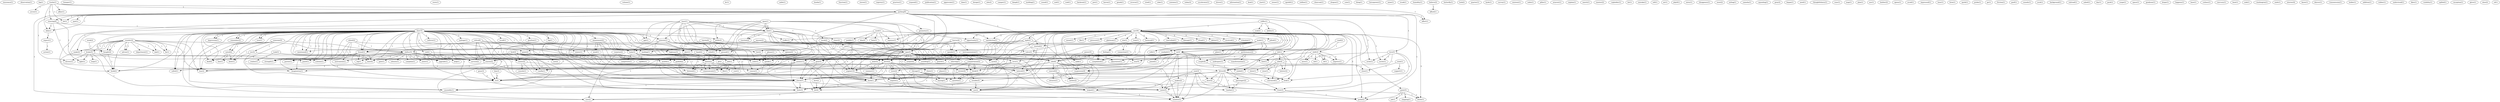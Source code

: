 digraph G {
  insurance [ label="insurance(1)" ];
  observation [ label="observation(1)" ];
  faq [ label="faq(1)" ];
  power [ label="power(3)" ];
  way [ label="way(5)" ];
  balk [ label="balk(1)" ];
  window [ label="window(3)" ];
  bumper [ label="bumper(1)" ];
  rests [ label="rests(1)" ];
  volume [ label="volume(1)" ];
  someone [ label="someone(2)" ];
  shifter [ label="shifter(5)" ];
  noted [ label="noted(2)" ];
  line [ label="line(1)" ];
  rec [ label="rec(3)" ];
  blow [ label="blow(1)" ];
  dc [ label="dc(1)" ];
  stiffer [ label="stiffer(1)" ];
  soak [ label="soak(2)" ];
  car [ label="car(39)" ];
  ability [ label="ability(1)" ];
  ve [ label="ve(3)" ];
  sable [ label="sable(1)" ];
  honda [ label="honda(1)" ];
  wheel [ label="wheel(2)" ];
  instrument [ label="instrument(1)" ];
  highway [ label="highway(3)" ];
  panel [ label="panel(1)" ];
  scheme [ label="scheme(1)" ];
  marvelled [ label="marvelled(1)" ];
  left [ label="left(1)" ];
  winter [ label="winter(1)" ];
  damage [ label="damage(1)" ];
  ritual [ label="ritual(1)" ];
  opportunity [ label="opportunity(1)" ];
  skitter [ label="skitter(1)" ];
  mph [ label="mph(3)" ];
  received [ label="received(1)" ];
  schedule [ label="schedule(1)" ];
  jolted [ label="jolted(1)" ];
  meant [ label="meant(1)" ];
  file [ label="file(1)" ];
  pressure [ label="pressure(1)" ];
  seems [ label="seems(11)" ];
  buying [ label="buying(1)" ];
  platinum [ label="platinum(1)" ];
  doesn [ label="doesn(1)" ];
  doesn [ label="doesn(2)" ];
  satisfaction [ label="satisfaction(1)" ];
  felt [ label="felt(1)" ];
  win [ label="win(1)" ];
  plate [ label="plate(1)" ];
  traffic [ label="traffic(1)" ];
  look [ label="look(1)" ];
  refit [ label="refit(1)" ];
  started [ label="started(2)" ];
  gear [ label="gear(5)" ];
  point [ label="point(2)" ];
  couple [ label="couple(4)" ];
  express [ label="express(1)" ];
  tune [ label="tune(1)" ];
  parked [ label="parked(2)" ];
  seatbelt [ label="seatbelt(1)" ];
  ended [ label="ended(1)" ];
  time [ label="time(4)" ];
  trouble [ label="trouble(3)" ];
  clutch [ label="clutch(7)" ];
  paint [ label="paint(3)" ];
  front [ label="front(3)" ];
  valve [ label="valve(3)" ];
  buy [ label="buy(2)" ];
  write [ label="write(1)" ];
  pedal [ label="pedal(2)" ];
  bounced [ label="bounced(1)" ];
  back [ label="back(1)" ];
  adjustment [ label="adjustment(1)" ];
  wrote [ label="wrote(1)" ];
  feels [ label="feels(3)" ];
  see [ label="see(2)" ];
  whole [ label="whole(1)" ];
  open [ label="open(1)" ];
  geometry [ label="geometry(1)" ];
  exterior [ label="exterior(1)" ];
  relief [ label="relief(1)" ];
  feel [ label="feel(3)" ];
  feel [ label="feel(1)" ];
  ground [ label="ground(1)" ];
  grille [ label="grille(2)" ];
  hear [ label="hear(3)" ];
  skirt [ label="skirt(1)" ];
  engine [ label="engine(10)" ];
  wonder [ label="wonder(1)" ];
  department [ label="department(1)" ];
  brake [ label="brake(5)" ];
  dad [ label="dad(1)" ];
  bought [ label="bought(4)" ];
  fix [ label="fix(1)" ];
  advise [ label="advise(1)" ];
  make [ label="make(2)" ];
  book [ label="book(2)" ];
  function [ label="function(1)" ];
  stereo [ label="stereo(1)" ];
  registry [ label="registry(1)" ];
  side [ label="side(4)" ];
  driver [ label="driver(6)" ];
  foot [ label="foot(1)" ];
  convinced [ label="convinced(1)" ];
  bolster [ label="bolster(2)" ];
  practice [ label="practice(1)" ];
  respond [ label="respond(1)" ];
  publication [ label="publication(1)" ];
  tracks [ label="tracks(1)" ];
  arrow [ label="arrow(1)" ];
  parking [ label="parking(6)" ];
  steering [ label="steering(4)" ];
  lot [ label="lot(1)" ];
  affair [ label="affair(1)" ];
  didn [ label="didn(1)" ];
  effort [ label="effort(1)" ];
  complain [ label="complain(1)" ];
  enter [ label="enter(1)" ];
  help [ label="help(1)" ];
  gate [ label="gate(1)" ];
  center [ label="center(2)" ];
  reason [ label="reason(2)" ];
  upgrade [ label="upgrade(1)" ];
  service [ label="service(2)" ];
  refuses [ label="refuses(1)" ];
  appreciate [ label="appreciate(1)" ];
  week [ label="week(2)" ];
  used [ label="used(1)" ];
  paddle [ label="paddle(1)" ];
  idea [ label="idea(2)" ];
  hate [ label="hate(1)" ];
  bit [ label="bit(4)" ];
  dam [ label="dam(1)" ];
  design [ label="design(1)" ];
  please [ label="please(1)" ];
  speak [ label="speak(1)" ];
  edu [ label="edu(2)" ];
  camper [ label="camper(1)" ];
  loop [ label="loop(1)" ];
  throws [ label="throws(1)" ];
  light [ label="light(1)" ];
  kimgh [ label="kimgh(1)" ];
  wonder [ label="wonder(2)" ];
  molding [ label="molding(1)" ];
  sound [ label="sound(1)" ];
  end [ label="end(1)" ];
  void [ label="void(1)" ];
  backseat [ label="backseat(1)" ];
  sho [ label="sho(3)" ];
  rollover [ label="rollover(1)" ];
  mileage [ label="mileage(1)" ];
  body [ label="body(5)" ];
  age [ label="age(1)" ];
  recall [ label="recall(1)" ];
  course [ label="course(1)" ];
  list [ label="list(2)" ];
  rod [ label="rod(2)" ];
  gearbox [ label="gearbox(1)" ];
  amazement [ label="amazement(2)" ];
  mailing [ label="mailing(1)" ];
  fog [ label="fog(1)" ];
  drive [ label="drive(3)" ];
  friend [ label="friend(3)" ];
  drive [ label="drive(2)" ];
  strength [ label="strength(1)" ];
  parent [ label="parent(1)" ];
  vanilla [ label="vanilla(1)" ];
  imagination [ label="imagination(1)" ];
  impression [ label="impression(1)" ];
  st [ label="st(3)" ];
  assembly [ label="assembly(1)" ];
  called [ label="called(1)" ];
  remember [ label="remember(2)" ];
  leg [ label="leg(1)" ];
  find [ label="find(4)" ];
  turn [ label="turn(1)" ];
  mentioned [ label="mentioned(1)" ];
  rpm [ label="rpm(2)" ];
  tach [ label="tach(2)" ];
  rpm [ label="rpm(5)" ];
  speedo [ label="speedo(1)" ];
  tauri [ label="tauri(1)" ];
  stock [ label="stock(2)" ];
  opinion [ label="opinion(2)" ];
  color [ label="color(1)" ];
  care [ label="care(1)" ];
  pre [ label="pre(1)" ];
  haven [ label="haven(1)" ];
  genek [ label="genek(1)" ];
  reverse [ label="reverse(1)" ];
  tried [ label="tried(1)" ];
  coke [ label="coke(1)" ];
  contains [ label="contains(1)" ];
  today [ label="today(2)" ];
  accelerator [ label="accelerator(1)" ];
  drove [ label="drove(1)" ];
  information [ label="information(1)" ];
  deal [ label="deal(1)" ];
  think [ label="think(1)" ];
  think [ label="think(3)" ];
  start [ label="start(1)" ];
  wear [ label="wear(1)" ];
  show [ label="show(1)" ];
  close [ label="close(1)" ];
  owner [ label="owner(1)" ];
  wish [ label="wish(1)" ];
  support [ label="support(1)" ];
  upshift [ label="upshift(1)" ];
  anyone [ label="anyone(2)" ];
  redline [ label="redline(1)" ];
  sounding [ label="sounding(1)" ];
  whirring [ label="whirring(1)" ];
  compartment [ label="compartment(5)" ];
  noise [ label="noise(3)" ];
  chore [ label="chore(1)" ];
  punch [ label="punch(1)" ];
  torque [ label="torque(4)" ];
  clearcoat [ label="clearcoat(1)" ];
  shogun [ label="shogun(1)" ];
  shift [ label="shift(3)" ];
  nd [ label="nd(1)" ];
  rd [ label="rd(1)" ];
  impress [ label="impress(1)" ];
  miss [ label="miss(1)" ];
  steer [ label="steer(2)" ];
  traction [ label="traction(2)" ];
  rigidity [ label="rigidity(1)" ];
  composure [ label="composure(1)" ];
  flex [ label="flex(1)" ];
  listened [ label="listened(1)" ];
  coin [ label="coin(1)" ];
  chicago [ label="chicago(1)" ];
  road [ label="road(2)" ];
  shift [ label="shift(3)" ];
  thing [ label="thing(1)" ];
  horsepower [ label="horsepower(1)" ];
  love [ label="love(3)" ];
  spot [ label="spot(1)" ];
  size [ label="size(2)" ];
  noticed [ label="noticed(3)" ];
  mine [ label="mine(1)" ];
  trunk [ label="trunk(1)" ];
  humidity [ label="humidity(1)" ];
  believe [ label="believe(2)" ];
  afford [ label="afford(1)" ];
  butterfly [ label="butterfly(1)" ];
  lock [ label="lock(2)" ];
  quarter [ label="quarter(1)" ];
  ride [ label="ride(1)" ];
  ride [ label="ride(6)" ];
  complained [ label="complained(1)" ];
  hyde [ label="hyde(1)" ];
  made [ label="made(1)" ];
  connection [ label="connection(1)" ];
  feeling [ label="feeling(1)" ];
  suspension [ label="suspension(4)" ];
  survey [ label="survey(1)" ];
  existent [ label="existent(1)" ];
  radio [ label="radio(1)" ];
  pillar [ label="pillar(1)" ];
  armrest [ label="armrest(1)" ];
  explain [ label="explain(1)" ];
  taurus [ label="taurus(4)" ];
  instrumentation [ label="instrumentation(1)" ];
  toyota [ label="toyota(4)" ];
  match [ label="match(1)" ];
  mentor [ label="mentor(2)" ];
  hand [ label="hand(2)" ];
  cupholder [ label="cupholder(1)" ];
  hit [ label="hit(1)" ];
  mistake [ label="mistake(1)" ];
  tell [ label="tell(1)" ];
  air [ label="air(1)" ];
  surprise [ label="surprise(2)" ];
  seat [ label="seat(3)" ];
  door [ label="door(2)" ];
  helped [ label="helped(1)" ];
  lumbar [ label="lumbar(1)" ];
  celica [ label="celica(6)" ];
  communicate [ label="communicate(1)" ];
  review [ label="review(4)" ];
  month [ label="month(1)" ];
  player [ label="player(1)" ];
  cassette [ label="cassette(1)" ];
  jekyll [ label="jekyll(1)" ];
  entry [ label="entry(1)" ];
  disappears [ label="disappears(1)" ];
  passenger [ label="passenger(2)" ];
  went [ label="went(2)" ];
  airbag [ label="airbag(1)" ];
  gt [ label="gt(2)" ];
  cost [ label="cost(1)" ];
  yamaha [ label="yamaha(1)" ];
  squealing [ label="squealing(1)" ];
  grey [ label="grey(2)" ];
  began [ label="began(1)" ];
  need [ label="need(1)" ];
  thoughtfulness [ label="thoughtfulness(1)" ];
  makes [ label="makes(2)" ];
  joined [ label="joined(1)" ];
  town [ label="town(2)" ];
  runs [ label="runs(1)" ];
  map [ label="map(1)" ];
  gene [ label="gene(3)" ];
  plan [ label="plan(1)" ];
  ass [ label="ass(1)" ];
  sunroof [ label="sunroof(2)" ];
  rattles [ label="rattles(2)" ];
  mind [ label="mind(1)" ];
  mind [ label="mind(1)" ];
  leather [ label="leather(2)" ];
  ford [ label="ford(3)" ];
  use [ label="use(2)" ];
  opens [ label="opens(1)" ];
  avoid [ label="avoid(1)" ];
  impressed [ label="impressed(1)" ];
  hour [ label="hour(1)" ];
  retracts [ label="retracts(1)" ];
  form [ label="form(1)" ];
  performance [ label="performance(2)" ];
  transformation [ label="transformation(1)" ];
  revs [ label="revs(1)" ];
  undergoes [ label="undergoes(1)" ];
  quirk [ label="quirk(1)" ];
  probe [ label="probe(1)" ];
  go [ label="go(1)" ];
  summer [ label="summer(1)" ];
  friction [ label="friction(1)" ];
  goof [ label="goof(1)" ];
  sounds [ label="sounds(1)" ];
  console [ label="console(1)" ];
  took [ label="took(3)" ];
  realize [ label="realize(1)" ];
  yuck [ label="yuck(1)" ];
  sho [ label="sho(15)" ];
  background [ label="background(1)" ];
  railroad [ label="railroad(1)" ];
  asked [ label="asked(1)" ];
  day [ label="day(1)" ];
  pack [ label="pack(1)" ];
  coupe [ label="coupe(1)" ];
  space [ label="space(1)" ];
  goodyear [ label="goodyear(1)" ];
  kim [ label="kim(3)" ];
  drops [ label="drops(1)" ];
  require [ label="require(1)" ];
  happens [ label="happens(1)" ];
  base [ label="base(1)" ];
  cutlass [ label="cutlass(1)" ];
  mercury [ label="mercury(1)" ];
  beat [ label="beat(1)" ];
  sink [ label="sink(1)" ];
  washington [ label="washington(1)" ];
  job [ label="job(1)" ];
  chipping [ label="chipping(1)" ];
  ends [ label="ends(1)" ];
  interior [ label="interior(4)" ];
  fact [ label="fact(2)" ];
  know [ label="know(1)" ];
  denver [ label="denver(1)" ];
  transmission [ label="transmission(1)" ];
  holder [ label="holder(1)" ];
  addition [ label="addition(1)" ];
  expect [ label="expect(1)" ];
  action [ label="action(1)" ];
  rubber [ label="rubber(1)" ];
  understood [ label="understood(1)" ];
  likes [ label="likes(1)" ];
  visibility [ label="visibility(1)" ];
  spilled [ label="spilled(1)" ];
  exception [ label="exception(1)" ];
  glove [ label="glove(1)" ];
  shos [ label="shos(2)" ];
  cd [ label="cd(1)" ];
  power -> way [ label="1" ];
  power -> balk [ label="1" ];
  power -> window [ label="1" ];
  someone -> shifter [ label="1" ];
  someone -> noted [ label="1" ];
  someone -> line [ label="1" ];
  someone -> rec [ label="1" ];
  someone -> blow [ label="1" ];
  stiffer -> soak [ label="1" ];
  stiffer -> car [ label="1" ];
  stiffer -> ability [ label="1" ];
  stiffer -> ve [ label="1" ];
  wheel -> shifter [ label="1" ];
  wheel -> instrument [ label="1" ];
  wheel -> highway [ label="1" ];
  wheel -> panel [ label="1" ];
  wheel -> scheme [ label="1" ];
  car -> marvelled [ label="3" ];
  car -> left [ label="1" ];
  car -> winter [ label="1" ];
  car -> shifter [ label="3" ];
  car -> damage [ label="3" ];
  car -> ritual [ label="3" ];
  car -> opportunity [ label="2" ];
  car -> skitter [ label="1" ];
  car -> mph [ label="1" ];
  car -> received [ label="1" ];
  car -> schedule [ label="1" ];
  car -> jolted [ label="3" ];
  car -> meant [ label="1" ];
  car -> file [ label="1" ];
  car -> pressure [ label="1" ];
  car -> seems [ label="1" ];
  car -> buying [ label="1" ];
  car -> balk [ label="1" ];
  car -> platinum [ label="1" ];
  car -> doesn [ label="1" ];
  car -> doesn [ label="1" ];
  car -> satisfaction [ label="2" ];
  car -> ve [ label="2" ];
  car -> felt [ label="1" ];
  car -> win [ label="1" ];
  car -> plate [ label="1" ];
  car -> traffic [ label="1" ];
  car -> look [ label="1" ];
  car -> refit [ label="1" ];
  car -> started [ label="1" ];
  car -> gear [ label="1" ];
  car -> point [ label="1" ];
  car -> couple [ label="1" ];
  car -> express [ label="2" ];
  car -> tune [ label="1" ];
  car -> parked [ label="1" ];
  car -> seatbelt [ label="1" ];
  car -> ended [ label="1" ];
  car -> time [ label="1" ];
  car -> trouble [ label="1" ];
  car -> clutch [ label="6" ];
  car -> paint [ label="3" ];
  car -> front [ label="3" ];
  car -> valve [ label="1" ];
  car -> buy [ label="1" ];
  car -> write [ label="1" ];
  car -> pedal [ label="3" ];
  car -> bounced [ label="3" ];
  car -> back [ label="1" ];
  car -> adjustment [ label="1" ];
  car -> wrote [ label="1" ];
  car -> feels [ label="1" ];
  car -> see [ label="1" ];
  car -> whole [ label="3" ];
  open -> geometry [ label="1" ];
  open -> exterior [ label="1" ];
  open -> relief [ label="1" ];
  open -> feel [ label="1" ];
  open -> feel [ label="1" ];
  open -> ground [ label="1" ];
  open -> grille [ label="1" ];
  open -> hear [ label="1" ];
  open -> skirt [ label="1" ];
  open -> engine [ label="1" ];
  open -> back [ label="1" ];
  wonder -> department [ label="1" ];
  wonder -> winter [ label="1" ];
  wonder -> brake [ label="1" ];
  wonder -> dad [ label="1" ];
  wonder -> bought [ label="1" ];
  wonder -> fix [ label="1" ];
  wonder -> advise [ label="1" ];
  wonder -> make [ label="1" ];
  wonder -> book [ label="1" ];
  wonder -> buy [ label="1" ];
  left -> way [ label="1" ];
  left -> side [ label="1" ];
  left -> driver [ label="1" ];
  left -> foot [ label="1" ];
  left -> convinced [ label="1" ];
  left -> bolster [ label="1" ];
  tracks -> arrow [ label="1" ];
  tracks -> parking [ label="1" ];
  tracks -> steering [ label="1" ];
  tracks -> lot [ label="1" ];
  tracks -> affair [ label="1" ];
  tracks -> didn [ label="1" ];
  tracks -> effort [ label="1" ];
  shifter -> complain [ label="1" ];
  shifter -> instrument [ label="1" ];
  shifter -> seems [ label="1" ];
  shifter -> panel [ label="1" ];
  shifter -> enter [ label="1" ];
  shifter -> felt [ label="2" ];
  shifter -> help [ label="1" ];
  shifter -> scheme [ label="1" ];
  shifter -> gear [ label="1" ];
  shifter -> gate [ label="1" ];
  shifter -> center [ label="1" ];
  shifter -> parked [ label="2" ];
  shifter -> reason [ label="1" ];
  shifter -> time [ label="1" ];
  shifter -> upgrade [ label="1" ];
  shifter -> service [ label="1" ];
  shifter -> refuses [ label="1" ];
  week -> bought [ label="1" ];
  used -> opportunity [ label="1" ];
  used -> paddle [ label="1" ];
  used -> seems [ label="1" ];
  used -> idea [ label="1" ];
  used -> satisfaction [ label="1" ];
  used -> hate [ label="1" ];
  used -> express [ label="1" ];
  used -> bit [ label="1" ];
  please -> speak [ label="1" ];
  brake -> loop [ label="1" ];
  brake -> throws [ label="1" ];
  brake -> light [ label="1" ];
  brake -> foot [ label="1" ];
  brake -> pedal [ label="1" ];
  wonder -> dad [ label="1" ];
  wonder -> bought [ label="1" ];
  wonder -> fix [ label="1" ];
  wonder -> advise [ label="1" ];
  wonder -> make [ label="1" ];
  wonder -> book [ label="1" ];
  wonder -> buy [ label="1" ];
  sho -> exterior [ label="1" ];
  sho -> rollover [ label="1" ];
  sho -> relief [ label="1" ];
  sho -> bought [ label="5" ];
  sho -> mileage [ label="1" ];
  sho -> body [ label="1" ];
  sho -> age [ label="1" ];
  sho -> noted [ label="1" ];
  sho -> highway [ label="1" ];
  sho -> recall [ label="1" ];
  sho -> seems [ label="2" ];
  sho -> buying [ label="1" ];
  sho -> course [ label="1" ];
  sho -> make [ label="1" ];
  sho -> list [ label="1" ];
  sho -> rod [ label="1" ];
  sho -> gearbox [ label="1" ];
  sho -> amazement [ label="1" ];
  sho -> traffic [ label="1" ];
  sho -> mailing [ label="1" ];
  sho -> fog [ label="1" ];
  sho -> drive [ label="1" ];
  sho -> gear [ label="1" ];
  sho -> ground [ label="1" ];
  sho -> point [ label="1" ];
  sho -> book [ label="1" ];
  sho -> grille [ label="1" ];
  sho -> center [ label="1" ];
  sho -> reason [ label="1" ];
  sho -> friend [ label="1" ];
  sho -> drive [ label="1" ];
  sho -> time [ label="1" ];
  sho -> strength [ label="1" ];
  sho -> parent [ label="1" ];
  sho -> clutch [ label="3" ];
  sho -> vanilla [ label="1" ];
  sho -> skirt [ label="1" ];
  sho -> imagination [ label="1" ];
  sho -> impression [ label="1" ];
  sho -> service [ label="1" ];
  sho -> st [ label="3" ];
  sho -> buy [ label="1" ];
  sho -> assembly [ label="1" ];
  sho -> called [ label="1" ];
  sho -> remember [ label="1" ];
  sho -> back [ label="1" ];
  sho -> leg [ label="1" ];
  sho -> feels [ label="1" ];
  sho -> find [ label="1" ];
  sho -> turn [ label="1" ];
  sho -> mentioned [ label="1" ];
  mph -> rpm [ label="1" ];
  mph -> tach [ label="1" ];
  mph -> rpm [ label="1" ];
  mph -> speedo [ label="1" ];
  mph -> feels [ label="2" ];
  mph -> see [ label="2" ];
  tauri -> stock [ label="1" ];
  tauri -> opinion [ label="1" ];
  tauri -> feel [ label="1" ];
  tauri -> body [ label="1" ];
  tauri -> age [ label="1" ];
  tauri -> color [ label="1" ];
  tauri -> seems [ label="1" ];
  tauri -> feel [ label="1" ];
  tauri -> course [ label="1" ];
  tauri -> care [ label="1" ];
  tauri -> reason [ label="1" ];
  tauri -> vanilla [ label="1" ];
  tauri -> imagination [ label="1" ];
  exterior -> relief [ label="1" ];
  exterior -> body [ label="1" ];
  exterior -> ground [ label="1" ];
  exterior -> skirt [ label="1" ];
  exterior -> back [ label="1" ];
  exterior -> mentioned [ label="1" ];
  bought -> book [ label="1" ];
  way -> think [ label="1" ];
  way -> think [ label="1" ];
  side -> wear [ label="1" ];
  side -> driver [ label="1" ];
  side -> show [ label="1" ];
  side -> convinced [ label="1" ];
  side -> bolster [ label="1" ];
  side -> close [ label="1" ];
  wish -> support [ label="1" ];
  wish -> close [ label="1" ];
  stock -> rpm [ label="1" ];
  stock -> tach [ label="1" ];
  stock -> rpm [ label="1" ];
  stock -> speedo [ label="1" ];
  anyone -> list [ label="1" ];
  anyone -> mailing [ label="1" ];
  anyone -> valve [ label="1" ];
  anyone -> speak [ label="1" ];
  anyone -> engine [ label="1" ];
  opinion -> color [ label="1" ];
  opinion -> sounding [ label="1" ];
  rpm -> seems [ label="1" ];
  rpm -> tach [ label="1" ];
  rpm -> sounding [ label="1" ];
  rpm -> whirring [ label="1" ];
  rpm -> doesn [ label="1" ];
  rpm -> compartment [ label="1" ];
  rpm -> doesn [ label="1" ];
  rpm -> noise [ label="1" ];
  rpm -> chore [ label="1" ];
  rpm -> hear [ label="1" ];
  rpm -> punch [ label="1" ];
  rpm -> torque [ label="1" ];
  shift -> seems [ label="1" ];
  shift -> nd [ label="1" ];
  shift -> rd [ label="1" ];
  shift -> gear [ label="1" ];
  shift -> impress [ label="3" ];
  shift -> miss [ label="3" ];
  feel -> steer [ label="1" ];
  feel -> care [ label="1" ];
  feel -> engine [ label="1" ];
  feel -> torque [ label="1" ];
  feel -> traction [ label="1" ];
  body -> rigidity [ label="1" ];
  body -> color [ label="2" ];
  body -> doesn [ label="1" ];
  body -> doesn [ label="1" ];
  body -> composure [ label="1" ];
  body -> flex [ label="1" ];
  body -> listened [ label="1" ];
  chicago -> buying [ label="1" ];
  chicago -> trouble [ label="1" ];
  chicago -> back [ label="1" ];
  chicago -> feels [ label="1" ];
  chicago -> see [ label="1" ];
  road -> shift [ label="1" ];
  road -> driver [ label="1" ];
  parking -> throws [ label="1" ];
  parking -> steering [ label="1" ];
  parking -> light [ label="1" ];
  parking -> lot [ label="1" ];
  parking -> foot [ label="1" ];
  parking -> love [ label="1" ];
  parking -> drive [ label="1" ];
  parking -> started [ label="1" ];
  parking -> drive [ label="1" ];
  parking -> spot [ label="1" ];
  parking -> didn [ label="1" ];
  parking -> bit [ label="1" ];
  parking -> pedal [ label="1" ];
  parking -> size [ label="1" ];
  parking -> noticed [ label="1" ];
  parking -> effort [ label="1" ];
  believe -> afford [ label="1" ];
  noted -> line [ label="1" ];
  noted -> blow [ label="1" ];
  noted -> find [ label="1" ];
  steer -> ve [ label="1" ];
  steer -> ride [ label="1" ];
  steer -> ride [ label="1" ];
  steer -> complained [ label="1" ];
  steering -> panel [ label="1" ];
  steering -> feel [ label="1" ];
  steering -> scheme [ label="1" ];
  steering -> didn [ label="1" ];
  made -> connection [ label="1" ];
  made -> ve [ label="1" ];
  made -> ride [ label="1" ];
  made -> plate [ label="1" ];
  made -> refit [ label="1" ];
  made -> ride [ label="1" ];
  made -> seatbelt [ label="1" ];
  made -> complained [ label="1" ];
  made -> clutch [ label="1" ];
  made -> feeling [ label="1" ];
  made -> torque [ label="1" ];
  made -> suspension [ label="1" ];
  highway -> ride [ label="1" ];
  highway -> ride [ label="1" ];
  seems -> course [ label="1" ];
  seems -> chore [ label="1" ];
  seems -> vanilla [ label="1" ];
  seems -> imagination [ label="1" ];
  seems -> st [ label="1" ];
  seems -> bit [ label="2" ];
  seems -> window [ label="1" ];
  taurus -> tach [ label="1" ];
  taurus -> rpm [ label="1" ];
  taurus -> instrumentation [ label="1" ];
  taurus -> speedo [ label="1" ];
  taurus -> st [ label="3" ];
  toyota -> friend [ label="2" ];
  toyota -> clutch [ label="1" ];
  toyota -> st [ label="2" ];
  toyota -> feels [ label="1" ];
  hand -> doesn [ label="1" ];
  hand -> doesn [ label="1" ];
  hand -> flex [ label="1" ];
  hand -> listened [ label="1" ];
  hand -> feels [ label="1" ];
  tach -> see [ label="1" ];
  rpm -> sounding [ label="1" ];
  rpm -> whirring [ label="1" ];
  rpm -> doesn [ label="1" ];
  rpm -> compartment [ label="1" ];
  rpm -> doesn [ label="1" ];
  rpm -> noise [ label="1" ];
  rpm -> chore [ label="1" ];
  rpm -> hear [ label="1" ];
  rpm -> punch [ label="1" ];
  rpm -> torque [ label="1" ];
  shift -> rd [ label="1" ];
  shift -> gear [ label="1" ];
  shift -> impress [ label="3" ];
  shift -> miss [ label="3" ];
  feel -> care [ label="1" ];
  feel -> engine [ label="1" ];
  feel -> torque [ label="1" ];
  feel -> traction [ label="1" ];
  make -> book [ label="1" ];
  surprise -> doesn [ label="1" ];
  surprise -> doesn [ label="1" ];
  surprise -> size [ label="1" ];
  seat -> door [ label="2" ];
  seat -> front [ label="2" ];
  seat -> back [ label="2" ];
  seat -> helped [ label="2" ];
  seat -> window [ label="2" ];
  seat -> lumbar [ label="1" ];
  celica -> doesn [ label="1" ];
  celica -> doesn [ label="1" ];
  celica -> friend [ label="1" ];
  celica -> clutch [ label="1" ];
  celica -> st [ label="3" ];
  celica -> size [ label="1" ];
  celica -> feels [ label="1" ];
  doesn -> driver [ label="1" ];
  doesn -> communicate [ label="1" ];
  doesn -> flex [ label="1" ];
  doesn -> listened [ label="1" ];
  rec -> blow [ label="1" ];
  rec -> review [ label="1" ];
  rec -> month [ label="1" ];
  compartment -> player [ label="3" ];
  compartment -> think [ label="3" ];
  compartment -> think [ label="3" ];
  compartment -> cassette [ label="3" ];
  driver -> convinced [ label="1" ];
  driver -> clutch [ label="1" ];
  driver -> door [ label="1" ];
  driver -> front [ label="1" ];
  driver -> back [ label="1" ];
  driver -> helped [ label="1" ];
  driver -> window [ label="2" ];
  driver -> passenger [ label="1" ];
  driver -> lumbar [ label="1" ];
  doesn -> communicate [ label="1" ];
  doesn -> flex [ label="1" ];
  doesn -> listened [ label="1" ];
  gt -> communicate [ label="1" ];
  gt -> cost [ label="1" ];
  list -> speak [ label="1" ];
  rod -> help [ label="1" ];
  rod -> center [ label="1" ];
  rod -> upgrade [ label="1" ];
  rod -> service [ label="1" ];
  ve -> ride [ label="2" ];
  ve -> look [ label="1" ];
  ve -> makes [ label="1" ];
  ve -> drive [ label="1" ];
  ve -> ride [ label="2" ];
  ve -> couple [ label="1" ];
  ve -> noise [ label="1" ];
  ve -> joined [ label="1" ];
  ve -> reason [ label="1" ];
  ve -> drive [ label="1" ];
  ve -> time [ label="1" ];
  ve -> complained [ label="1" ];
  ve -> town [ label="1" ];
  ve -> month [ label="1" ];
  ve -> noticed [ label="2" ];
  ve -> window [ label="1" ];
  ve -> find [ label="1" ];
  ve -> see [ label="1" ];
  ve -> suspension [ label="1" ];
  gene -> st [ label="2" ];
  ride -> sunroof [ label="1" ];
  ride -> rattles [ label="1" ];
  ride -> review [ label="1" ];
  ride -> suspension [ label="1" ];
  amazement -> mailing [ label="1" ];
  amazement -> think [ label="1" ];
  amazement -> think [ label="1" ];
  amazement -> mind [ label="1" ];
  amazement -> mind [ label="1" ];
  ford -> center [ label="1" ];
  ford -> communicate [ label="1" ];
  ford -> use [ label="1" ];
  ford -> clutch [ label="2" ];
  ford -> service [ label="1" ];
  ford -> st [ label="3" ];
  ford -> assembly [ label="1" ];
  sunroof -> look [ label="1" ];
  sunroof -> rattles [ label="1" ];
  sunroof -> noise [ label="1" ];
  sunroof -> retracts [ label="1" ];
  love -> look [ label="1" ];
  love -> couple [ label="1" ];
  love -> ended [ label="1" ];
  love -> write [ label="1" ];
  love -> size [ label="1" ];
  love -> wrote [ label="1" ];
  performance -> transformation [ label="1" ];
  performance -> revs [ label="1" ];
  performance -> undergoes [ label="1" ];
  look -> noise [ label="1" ];
  care -> revs [ label="1" ];
  care -> clutch [ label="1" ];
  care -> helped [ label="1" ];
  mailing -> speak [ label="1" ];
  makes -> noise [ label="1" ];
  makes -> window [ label="1" ];
  drive -> book [ label="1" ];
  drive -> summer [ label="1" ];
  drive -> clutch [ label="1" ];
  drive -> town [ label="1" ];
  drive -> noticed [ label="1" ];
  drive -> see [ label="1" ];
  started -> drive [ label="1" ];
  started -> noticed [ label="1" ];
  think -> cassette [ label="1" ];
  gear -> clutch [ label="1" ];
  gear -> called [ label="1" ];
  ride -> rattles [ label="1" ];
  ride -> review [ label="1" ];
  ride -> suspension [ label="1" ];
  point -> time [ label="1" ];
  point -> buy [ label="1" ];
  point -> bit [ label="1" ];
  rattles -> noise [ label="2" ];
  couple -> ended [ label="1" ];
  grille -> skirt [ label="1" ];
  grille -> back [ label="1" ];
  center -> think [ label="1" ];
  center -> console [ label="1" ];
  center -> cassette [ label="1" ];
  took -> time [ label="1" ];
  took -> realize [ label="1" ];
  noise -> window [ label="1" ];
  sho -> reason [ label="1" ];
  sho -> friend [ label="1" ];
  sho -> drive [ label="1" ];
  sho -> time [ label="1" ];
  sho -> strength [ label="1" ];
  sho -> parent [ label="1" ];
  sho -> clutch [ label="3" ];
  sho -> vanilla [ label="1" ];
  sho -> skirt [ label="1" ];
  sho -> imagination [ label="1" ];
  sho -> impression [ label="1" ];
  sho -> service [ label="1" ];
  sho -> st [ label="3" ];
  sho -> buy [ label="1" ];
  sho -> assembly [ label="1" ];
  sho -> called [ label="1" ];
  sho -> remember [ label="1" ];
  sho -> back [ label="1" ];
  sho -> leg [ label="1" ];
  sho -> feels [ label="1" ];
  sho -> find [ label="1" ];
  sho -> turn [ label="1" ];
  sho -> mentioned [ label="1" ];
  review -> st [ label="2" ];
  parked -> clutch [ label="1" ];
  reason -> vanilla [ label="1" ];
  reason -> imagination [ label="1" ];
  friend -> drive [ label="1" ];
  friend -> strength [ label="1" ];
  friend -> parent [ label="1" ];
  friend -> clutch [ label="1" ];
  friend -> st [ label="1" ];
  friend -> leg [ label="1" ];
  kim -> st [ label="2" ];
  revs -> clutch [ label="1" ];
  revs -> town [ label="1" ];
  revs -> require [ label="1" ];
  revs -> helped [ label="1" ];
  drive -> summer [ label="1" ];
  drive -> clutch [ label="1" ];
  drive -> town [ label="1" ];
  drive -> noticed [ label="1" ];
  drive -> see [ label="1" ];
  time -> buy [ label="1" ];
  think -> cassette [ label="1" ];
  hear -> engine [ label="1" ];
  trouble -> feels [ label="1" ];
  trouble -> see [ label="1" ];
  clutch -> assembly [ label="1" ];
  clutch -> helped [ label="1" ];
  clutch -> feels [ label="1" ];
  door -> front [ label="1" ];
  door -> bit [ label="1" ];
  paint -> job [ label="1" ];
  paint -> chipping [ label="1" ];
  paint -> pedal [ label="1" ];
  paint -> whole [ label="1" ];
  front -> pedal [ label="1" ];
  front -> whole [ label="1" ];
  fact -> bit [ label="1" ];
  valve -> engine [ label="2" ];
  valve -> adjustment [ label="1" ];
  didn -> expect [ label="1" ];
  town -> require [ label="1" ];
  town -> see [ label="1" ];
  bit -> size [ label="1" ];
  engine -> require [ label="1" ];
  engine -> back [ label="2" ];
  expect -> action [ label="1" ];
  back -> feels [ label="1" ];
  back -> see [ label="1" ];
  helped -> window [ label="1" ];
  noticed -> see [ label="1" ];
  passenger -> lumbar [ label="1" ];
}
